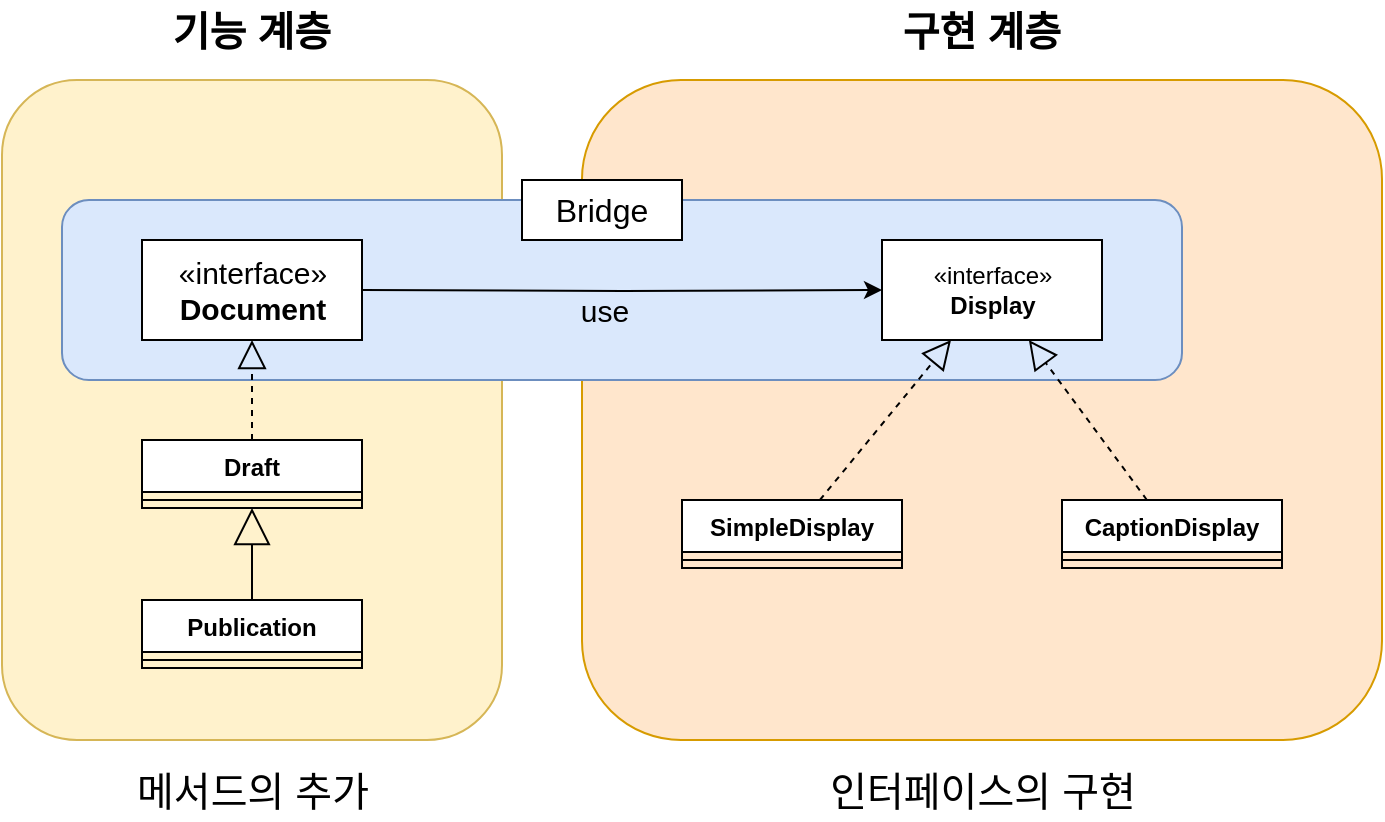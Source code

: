 <mxfile version="20.2.3" type="device"><diagram id="8fHRNPSeqIBbG-ZJB5dl" name="페이지-1"><mxGraphModel dx="851" dy="931" grid="1" gridSize="10" guides="1" tooltips="1" connect="1" arrows="1" fold="1" page="1" pageScale="1" pageWidth="850" pageHeight="1100" math="0" shadow="0"><root><mxCell id="0"/><mxCell id="1" parent="0"/><mxCell id="hOfq3mMQPvh991t8sX_4-16" value="" style="rounded=1;whiteSpace=wrap;html=1;fillColor=#ffe6cc;strokeColor=#d79b00;" parent="1" vertex="1"><mxGeometry x="400" y="410" width="400" height="330" as="geometry"/></mxCell><mxCell id="hOfq3mMQPvh991t8sX_4-14" value="" style="rounded=1;whiteSpace=wrap;html=1;fillColor=#fff2cc;strokeColor=#d6b656;" parent="1" vertex="1"><mxGeometry x="110" y="410" width="250" height="330" as="geometry"/></mxCell><mxCell id="i_1bV85BDE173yJmsXcA-1" value="" style="rounded=1;whiteSpace=wrap;html=1;fontSize=16;fillColor=#dae8fc;strokeColor=#6c8ebf;" vertex="1" parent="1"><mxGeometry x="140" y="470" width="560" height="90" as="geometry"/></mxCell><mxCell id="hOfq3mMQPvh991t8sX_4-21" style="edgeStyle=orthogonalEdgeStyle;rounded=0;orthogonalLoop=1;jettySize=auto;html=1;fontSize=20;" parent="1" target="hOfq3mMQPvh991t8sX_4-12" edge="1"><mxGeometry relative="1" as="geometry"><mxPoint x="290" y="515.0" as="sourcePoint"/></mxGeometry></mxCell><mxCell id="hOfq3mMQPvh991t8sX_4-22" value="use" style="edgeLabel;html=1;align=center;verticalAlign=middle;resizable=0;points=[];fontSize=15;labelBackgroundColor=none;" parent="hOfq3mMQPvh991t8sX_4-21" vertex="1" connectable="0"><mxGeometry x="-0.015" relative="1" as="geometry"><mxPoint x="-8" y="9" as="offset"/></mxGeometry></mxCell><mxCell id="hOfq3mMQPvh991t8sX_4-6" value="Draft" style="swimlane;fontStyle=1;align=center;verticalAlign=top;childLayout=stackLayout;horizontal=1;startSize=26;horizontalStack=0;resizeParent=1;resizeParentMax=0;resizeLast=0;collapsible=1;marginBottom=0;" parent="1" vertex="1"><mxGeometry x="180" y="590" width="110" height="34" as="geometry"/></mxCell><mxCell id="hOfq3mMQPvh991t8sX_4-7" value="" style="line;strokeWidth=1;fillColor=none;align=left;verticalAlign=middle;spacingTop=-1;spacingLeft=3;spacingRight=3;rotatable=0;labelPosition=right;points=[];portConstraint=eastwest;" parent="hOfq3mMQPvh991t8sX_4-6" vertex="1"><mxGeometry y="26" width="110" height="8" as="geometry"/></mxCell><mxCell id="hOfq3mMQPvh991t8sX_4-8" value="SimpleDisplay" style="swimlane;fontStyle=1;align=center;verticalAlign=top;childLayout=stackLayout;horizontal=1;startSize=26;horizontalStack=0;resizeParent=1;resizeParentMax=0;resizeLast=0;collapsible=1;marginBottom=0;" parent="1" vertex="1"><mxGeometry x="450" y="620" width="110" height="34" as="geometry"/></mxCell><mxCell id="hOfq3mMQPvh991t8sX_4-9" value="" style="line;strokeWidth=1;fillColor=none;align=left;verticalAlign=middle;spacingTop=-1;spacingLeft=3;spacingRight=3;rotatable=0;labelPosition=right;points=[];portConstraint=eastwest;" parent="hOfq3mMQPvh991t8sX_4-8" vertex="1"><mxGeometry y="26" width="110" height="8" as="geometry"/></mxCell><mxCell id="hOfq3mMQPvh991t8sX_4-10" value="CaptionDisplay" style="swimlane;fontStyle=1;align=center;verticalAlign=top;childLayout=stackLayout;horizontal=1;startSize=26;horizontalStack=0;resizeParent=1;resizeParentMax=0;resizeLast=0;collapsible=1;marginBottom=0;" parent="1" vertex="1"><mxGeometry x="640" y="620" width="110" height="34" as="geometry"/></mxCell><mxCell id="hOfq3mMQPvh991t8sX_4-11" value="" style="line;strokeWidth=1;fillColor=none;align=left;verticalAlign=middle;spacingTop=-1;spacingLeft=3;spacingRight=3;rotatable=0;labelPosition=right;points=[];portConstraint=eastwest;" parent="hOfq3mMQPvh991t8sX_4-10" vertex="1"><mxGeometry y="26" width="110" height="8" as="geometry"/></mxCell><mxCell id="hOfq3mMQPvh991t8sX_4-12" value="«interface»&lt;br&gt;&lt;b&gt;Display&lt;/b&gt;" style="html=1;" parent="1" vertex="1"><mxGeometry x="550" y="490" width="110" height="50" as="geometry"/></mxCell><mxCell id="hOfq3mMQPvh991t8sX_4-15" value="&lt;font style=&quot;font-size: 20px;&quot;&gt;&lt;b&gt;기능 계층&lt;/b&gt;&lt;/font&gt;" style="text;html=1;strokeColor=none;fillColor=none;align=center;verticalAlign=middle;whiteSpace=wrap;rounded=0;" parent="1" vertex="1"><mxGeometry x="175" y="370" width="120" height="30" as="geometry"/></mxCell><mxCell id="hOfq3mMQPvh991t8sX_4-17" value="&lt;font style=&quot;font-size: 20px;&quot;&gt;&lt;b&gt;구현 계층&lt;/b&gt;&lt;/font&gt;" style="text;html=1;strokeColor=none;fillColor=none;align=center;verticalAlign=middle;whiteSpace=wrap;rounded=0;" parent="1" vertex="1"><mxGeometry x="540" y="370" width="120" height="30" as="geometry"/></mxCell><mxCell id="hOfq3mMQPvh991t8sX_4-18" value="" style="endArrow=block;dashed=1;endFill=0;endSize=12;html=1;rounded=0;fontSize=20;" parent="1" source="hOfq3mMQPvh991t8sX_4-8" target="hOfq3mMQPvh991t8sX_4-12" edge="1"><mxGeometry width="160" relative="1" as="geometry"><mxPoint x="350" y="600" as="sourcePoint"/><mxPoint x="510" y="600" as="targetPoint"/></mxGeometry></mxCell><mxCell id="hOfq3mMQPvh991t8sX_4-19" value="" style="endArrow=block;dashed=1;endFill=0;endSize=12;html=1;rounded=0;fontSize=20;" parent="1" source="hOfq3mMQPvh991t8sX_4-10" target="hOfq3mMQPvh991t8sX_4-12" edge="1"><mxGeometry width="160" relative="1" as="geometry"><mxPoint x="528.934" y="630" as="sourcePoint"/><mxPoint x="594.508" y="550" as="targetPoint"/></mxGeometry></mxCell><mxCell id="hOfq3mMQPvh991t8sX_4-23" value="메서드의 추가" style="text;html=1;strokeColor=none;fillColor=none;align=center;verticalAlign=middle;whiteSpace=wrap;rounded=0;fontSize=20;" parent="1" vertex="1"><mxGeometry x="157.5" y="750" width="155" height="30" as="geometry"/></mxCell><mxCell id="hOfq3mMQPvh991t8sX_4-24" value="인터페이스의 구현" style="text;html=1;strokeColor=none;fillColor=none;align=center;verticalAlign=middle;whiteSpace=wrap;rounded=0;fontSize=20;" parent="1" vertex="1"><mxGeometry x="522.5" y="750" width="155" height="30" as="geometry"/></mxCell><mxCell id="i_1bV85BDE173yJmsXcA-2" value="Bridge" style="text;html=1;strokeColor=default;fillColor=default;align=center;verticalAlign=middle;whiteSpace=wrap;rounded=0;fontSize=16;" vertex="1" parent="1"><mxGeometry x="370" y="460" width="80" height="30" as="geometry"/></mxCell><mxCell id="i_1bV85BDE173yJmsXcA-3" value="Publication" style="swimlane;fontStyle=1;align=center;verticalAlign=top;childLayout=stackLayout;horizontal=1;startSize=26;horizontalStack=0;resizeParent=1;resizeParentMax=0;resizeLast=0;collapsible=1;marginBottom=0;" vertex="1" parent="1"><mxGeometry x="180" y="670" width="110" height="34" as="geometry"/></mxCell><mxCell id="i_1bV85BDE173yJmsXcA-4" value="" style="line;strokeWidth=1;fillColor=none;align=left;verticalAlign=middle;spacingTop=-1;spacingLeft=3;spacingRight=3;rotatable=0;labelPosition=right;points=[];portConstraint=eastwest;" vertex="1" parent="i_1bV85BDE173yJmsXcA-3"><mxGeometry y="26" width="110" height="8" as="geometry"/></mxCell><mxCell id="i_1bV85BDE173yJmsXcA-5" value="" style="endArrow=block;endSize=16;endFill=0;html=1;rounded=0;fontSize=20;" edge="1" parent="1" source="i_1bV85BDE173yJmsXcA-3" target="hOfq3mMQPvh991t8sX_4-6"><mxGeometry width="160" relative="1" as="geometry"><mxPoint x="320" y="670" as="sourcePoint"/><mxPoint x="320" y="612" as="targetPoint"/></mxGeometry></mxCell><mxCell id="i_1bV85BDE173yJmsXcA-6" value="" style="endArrow=block;dashed=1;endFill=0;endSize=12;html=1;rounded=0;fontSize=15;strokeWidth=1;" edge="1" parent="1" source="hOfq3mMQPvh991t8sX_4-6" target="i_1bV85BDE173yJmsXcA-7"><mxGeometry width="160" relative="1" as="geometry"><mxPoint x="230" y="570" as="sourcePoint"/><mxPoint x="235" y="532" as="targetPoint"/></mxGeometry></mxCell><mxCell id="i_1bV85BDE173yJmsXcA-7" value="«interface»&lt;br&gt;&lt;b&gt;Document&lt;/b&gt;" style="html=1;labelBackgroundColor=none;fontSize=15;strokeColor=default;fillColor=default;" vertex="1" parent="1"><mxGeometry x="180" y="490" width="110" height="50" as="geometry"/></mxCell></root></mxGraphModel></diagram></mxfile>